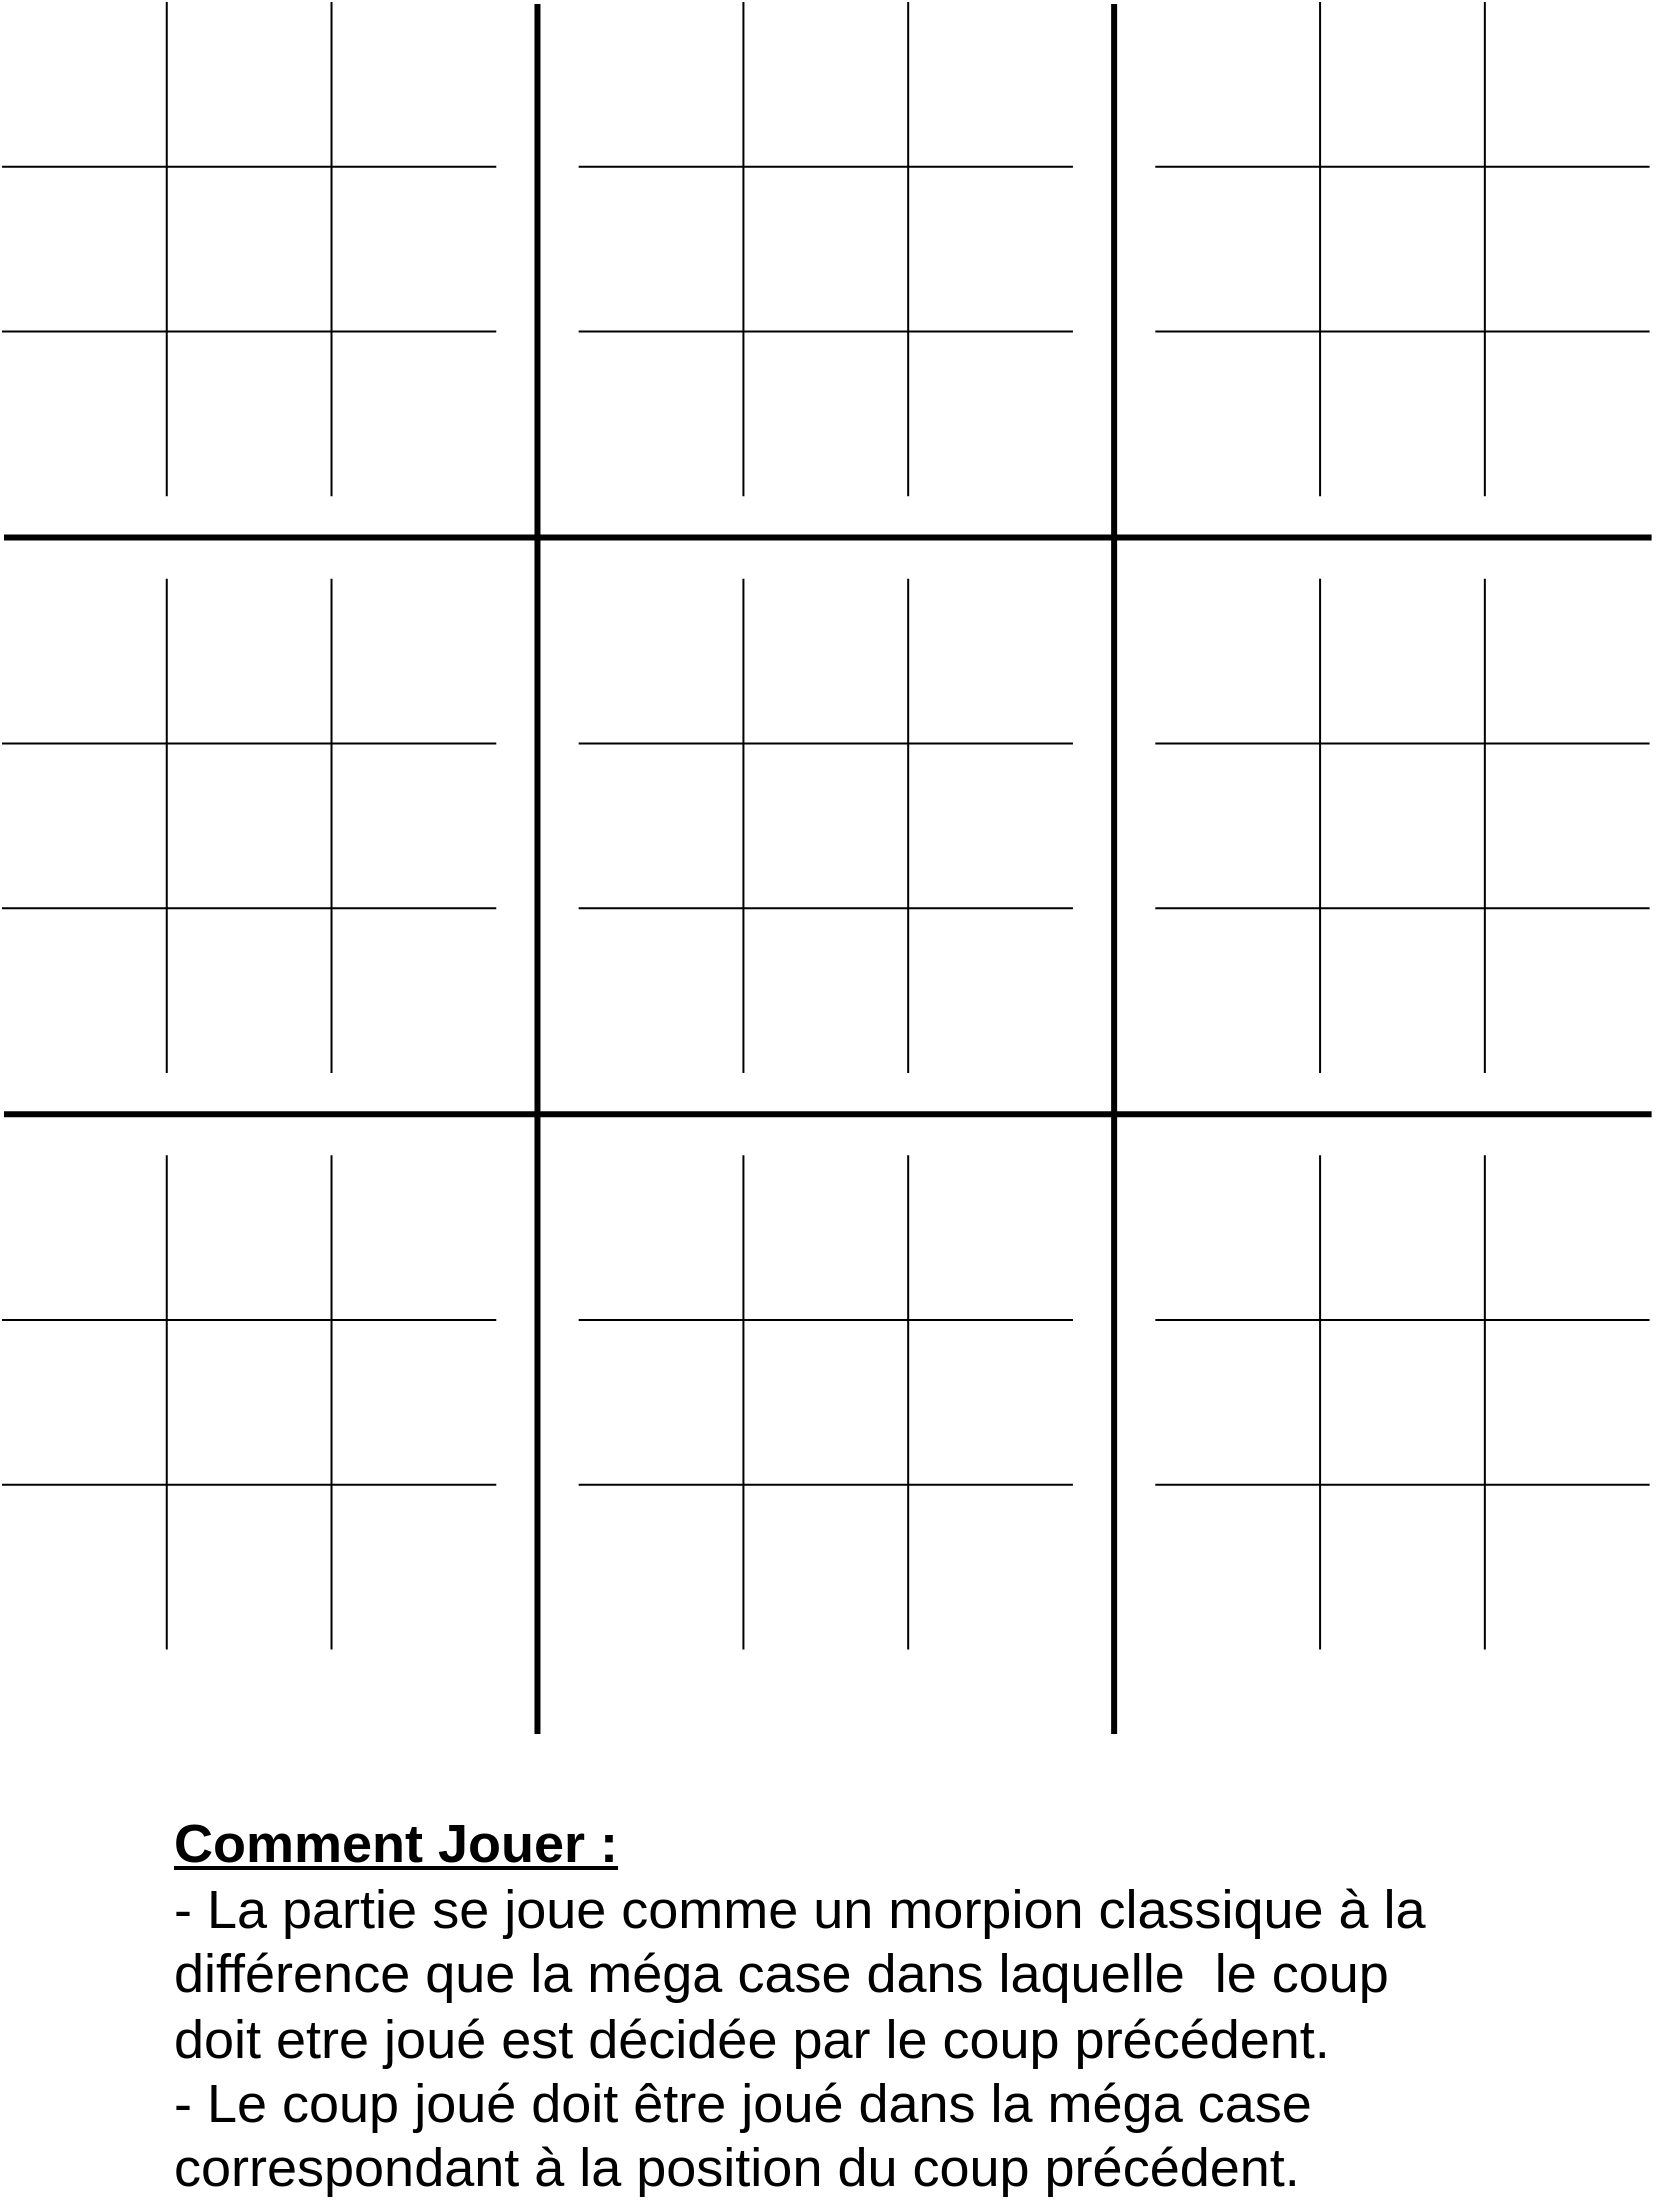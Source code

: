 <mxfile version="26.2.14">
  <diagram name="Page-1" id="OKZBNi2jsD1jwCaAhWsN">
    <mxGraphModel dx="2377" dy="1380" grid="0" gridSize="10" guides="1" tooltips="1" connect="1" arrows="1" fold="1" page="1" pageScale="1" pageWidth="827" pageHeight="1169" math="0" shadow="0">
      <root>
        <mxCell id="0" />
        <mxCell id="1" parent="0" />
        <mxCell id="sF0Dp-q9WW-C34XVPIgy-6" value="" style="group" vertex="1" connectable="0" parent="1">
          <mxGeometry width="823.8" height="865" as="geometry" />
        </mxCell>
        <mxCell id="VGW60h7sZUECc9IYRqeE-22" value="" style="group" parent="sF0Dp-q9WW-C34XVPIgy-6" vertex="1" connectable="0">
          <mxGeometry y="576.667" width="823.8" height="247.143" as="geometry" />
        </mxCell>
        <mxCell id="VGW60h7sZUECc9IYRqeE-11" value="" style="group" parent="VGW60h7sZUECc9IYRqeE-22" vertex="1" connectable="0">
          <mxGeometry width="247.14" height="247.143" as="geometry" />
        </mxCell>
        <mxCell id="VGW60h7sZUECc9IYRqeE-3" value="" style="endArrow=none;html=1;rounded=0;" parent="VGW60h7sZUECc9IYRqeE-11" edge="1">
          <mxGeometry width="50" height="50" relative="1" as="geometry">
            <mxPoint x="82.38" y="247.143" as="sourcePoint" />
            <mxPoint x="82.38" as="targetPoint" />
          </mxGeometry>
        </mxCell>
        <mxCell id="VGW60h7sZUECc9IYRqeE-8" value="" style="endArrow=none;html=1;rounded=0;" parent="VGW60h7sZUECc9IYRqeE-11" edge="1">
          <mxGeometry width="50" height="50" relative="1" as="geometry">
            <mxPoint x="164.76" y="247.143" as="sourcePoint" />
            <mxPoint x="164.76" as="targetPoint" />
          </mxGeometry>
        </mxCell>
        <mxCell id="VGW60h7sZUECc9IYRqeE-9" value="" style="endArrow=none;html=1;rounded=0;" parent="VGW60h7sZUECc9IYRqeE-11" edge="1">
          <mxGeometry width="50" height="50" relative="1" as="geometry">
            <mxPoint x="247.14" y="82.381" as="sourcePoint" />
            <mxPoint y="82.381" as="targetPoint" />
          </mxGeometry>
        </mxCell>
        <mxCell id="VGW60h7sZUECc9IYRqeE-10" value="" style="endArrow=none;html=1;rounded=0;" parent="VGW60h7sZUECc9IYRqeE-11" edge="1">
          <mxGeometry width="50" height="50" relative="1" as="geometry">
            <mxPoint x="247.14" y="164.762" as="sourcePoint" />
            <mxPoint y="164.762" as="targetPoint" />
          </mxGeometry>
        </mxCell>
        <mxCell id="VGW60h7sZUECc9IYRqeE-12" value="" style="group" parent="VGW60h7sZUECc9IYRqeE-22" vertex="1" connectable="0">
          <mxGeometry x="288.33" width="247.14" height="247.143" as="geometry" />
        </mxCell>
        <mxCell id="VGW60h7sZUECc9IYRqeE-13" value="" style="endArrow=none;html=1;rounded=0;" parent="VGW60h7sZUECc9IYRqeE-12" edge="1">
          <mxGeometry width="50" height="50" relative="1" as="geometry">
            <mxPoint x="82.38" y="247.143" as="sourcePoint" />
            <mxPoint x="82.38" as="targetPoint" />
          </mxGeometry>
        </mxCell>
        <mxCell id="VGW60h7sZUECc9IYRqeE-14" value="" style="endArrow=none;html=1;rounded=0;" parent="VGW60h7sZUECc9IYRqeE-12" edge="1">
          <mxGeometry width="50" height="50" relative="1" as="geometry">
            <mxPoint x="164.76" y="247.143" as="sourcePoint" />
            <mxPoint x="164.76" as="targetPoint" />
          </mxGeometry>
        </mxCell>
        <mxCell id="VGW60h7sZUECc9IYRqeE-15" value="" style="endArrow=none;html=1;rounded=0;" parent="VGW60h7sZUECc9IYRqeE-12" edge="1">
          <mxGeometry width="50" height="50" relative="1" as="geometry">
            <mxPoint x="247.14" y="82.381" as="sourcePoint" />
            <mxPoint y="82.381" as="targetPoint" />
          </mxGeometry>
        </mxCell>
        <mxCell id="VGW60h7sZUECc9IYRqeE-16" value="" style="endArrow=none;html=1;rounded=0;" parent="VGW60h7sZUECc9IYRqeE-12" edge="1">
          <mxGeometry width="50" height="50" relative="1" as="geometry">
            <mxPoint x="247.14" y="164.762" as="sourcePoint" />
            <mxPoint y="164.762" as="targetPoint" />
          </mxGeometry>
        </mxCell>
        <mxCell id="VGW60h7sZUECc9IYRqeE-17" value="" style="group" parent="VGW60h7sZUECc9IYRqeE-22" vertex="1" connectable="0">
          <mxGeometry x="576.66" width="247.14" height="247.143" as="geometry" />
        </mxCell>
        <mxCell id="VGW60h7sZUECc9IYRqeE-18" value="" style="endArrow=none;html=1;rounded=0;" parent="VGW60h7sZUECc9IYRqeE-17" edge="1">
          <mxGeometry width="50" height="50" relative="1" as="geometry">
            <mxPoint x="82.38" y="247.143" as="sourcePoint" />
            <mxPoint x="82.38" as="targetPoint" />
          </mxGeometry>
        </mxCell>
        <mxCell id="VGW60h7sZUECc9IYRqeE-19" value="" style="endArrow=none;html=1;rounded=0;" parent="VGW60h7sZUECc9IYRqeE-17" edge="1">
          <mxGeometry width="50" height="50" relative="1" as="geometry">
            <mxPoint x="164.76" y="247.143" as="sourcePoint" />
            <mxPoint x="164.76" as="targetPoint" />
          </mxGeometry>
        </mxCell>
        <mxCell id="VGW60h7sZUECc9IYRqeE-20" value="" style="endArrow=none;html=1;rounded=0;" parent="VGW60h7sZUECc9IYRqeE-17" edge="1">
          <mxGeometry width="50" height="50" relative="1" as="geometry">
            <mxPoint x="247.14" y="82.381" as="sourcePoint" />
            <mxPoint y="82.381" as="targetPoint" />
          </mxGeometry>
        </mxCell>
        <mxCell id="VGW60h7sZUECc9IYRqeE-21" value="" style="endArrow=none;html=1;rounded=0;" parent="VGW60h7sZUECc9IYRqeE-17" edge="1">
          <mxGeometry width="50" height="50" relative="1" as="geometry">
            <mxPoint x="247.14" y="164.762" as="sourcePoint" />
            <mxPoint y="164.762" as="targetPoint" />
          </mxGeometry>
        </mxCell>
        <mxCell id="sF0Dp-q9WW-C34XVPIgy-2" value="" style="endArrow=none;html=1;rounded=0;strokeWidth=3;" edge="1" parent="VGW60h7sZUECc9IYRqeE-22">
          <mxGeometry width="50" height="50" relative="1" as="geometry">
            <mxPoint x="556.065" y="289.333" as="sourcePoint" />
            <mxPoint x="556.065" y="-575.667" as="targetPoint" />
          </mxGeometry>
        </mxCell>
        <mxCell id="VGW60h7sZUECc9IYRqeE-23" value="" style="group" parent="sF0Dp-q9WW-C34XVPIgy-6" vertex="1" connectable="0">
          <mxGeometry y="288.333" width="823.8" height="247.143" as="geometry" />
        </mxCell>
        <mxCell id="VGW60h7sZUECc9IYRqeE-24" value="" style="group" parent="VGW60h7sZUECc9IYRqeE-23" vertex="1" connectable="0">
          <mxGeometry width="247.14" height="247.143" as="geometry" />
        </mxCell>
        <mxCell id="VGW60h7sZUECc9IYRqeE-25" value="" style="endArrow=none;html=1;rounded=0;" parent="VGW60h7sZUECc9IYRqeE-24" edge="1">
          <mxGeometry width="50" height="50" relative="1" as="geometry">
            <mxPoint x="82.38" y="247.143" as="sourcePoint" />
            <mxPoint x="82.38" as="targetPoint" />
          </mxGeometry>
        </mxCell>
        <mxCell id="VGW60h7sZUECc9IYRqeE-26" value="" style="endArrow=none;html=1;rounded=0;" parent="VGW60h7sZUECc9IYRqeE-24" edge="1">
          <mxGeometry width="50" height="50" relative="1" as="geometry">
            <mxPoint x="164.76" y="247.143" as="sourcePoint" />
            <mxPoint x="164.76" as="targetPoint" />
          </mxGeometry>
        </mxCell>
        <mxCell id="VGW60h7sZUECc9IYRqeE-27" value="" style="endArrow=none;html=1;rounded=0;" parent="VGW60h7sZUECc9IYRqeE-24" edge="1">
          <mxGeometry width="50" height="50" relative="1" as="geometry">
            <mxPoint x="247.14" y="82.381" as="sourcePoint" />
            <mxPoint y="82.381" as="targetPoint" />
          </mxGeometry>
        </mxCell>
        <mxCell id="VGW60h7sZUECc9IYRqeE-28" value="" style="endArrow=none;html=1;rounded=0;" parent="VGW60h7sZUECc9IYRqeE-24" edge="1">
          <mxGeometry width="50" height="50" relative="1" as="geometry">
            <mxPoint x="247.14" y="164.762" as="sourcePoint" />
            <mxPoint y="164.762" as="targetPoint" />
          </mxGeometry>
        </mxCell>
        <mxCell id="VGW60h7sZUECc9IYRqeE-29" value="" style="group" parent="VGW60h7sZUECc9IYRqeE-23" vertex="1" connectable="0">
          <mxGeometry x="288.33" width="247.14" height="247.143" as="geometry" />
        </mxCell>
        <mxCell id="VGW60h7sZUECc9IYRqeE-30" value="" style="endArrow=none;html=1;rounded=0;" parent="VGW60h7sZUECc9IYRqeE-29" edge="1">
          <mxGeometry width="50" height="50" relative="1" as="geometry">
            <mxPoint x="82.38" y="247.143" as="sourcePoint" />
            <mxPoint x="82.38" as="targetPoint" />
          </mxGeometry>
        </mxCell>
        <mxCell id="VGW60h7sZUECc9IYRqeE-31" value="" style="endArrow=none;html=1;rounded=0;" parent="VGW60h7sZUECc9IYRqeE-29" edge="1">
          <mxGeometry width="50" height="50" relative="1" as="geometry">
            <mxPoint x="164.76" y="247.143" as="sourcePoint" />
            <mxPoint x="164.76" as="targetPoint" />
          </mxGeometry>
        </mxCell>
        <mxCell id="VGW60h7sZUECc9IYRqeE-32" value="" style="endArrow=none;html=1;rounded=0;" parent="VGW60h7sZUECc9IYRqeE-29" edge="1">
          <mxGeometry width="50" height="50" relative="1" as="geometry">
            <mxPoint x="247.14" y="82.381" as="sourcePoint" />
            <mxPoint y="82.381" as="targetPoint" />
          </mxGeometry>
        </mxCell>
        <mxCell id="VGW60h7sZUECc9IYRqeE-33" value="" style="endArrow=none;html=1;rounded=0;" parent="VGW60h7sZUECc9IYRqeE-29" edge="1">
          <mxGeometry width="50" height="50" relative="1" as="geometry">
            <mxPoint x="247.14" y="164.762" as="sourcePoint" />
            <mxPoint y="164.762" as="targetPoint" />
          </mxGeometry>
        </mxCell>
        <mxCell id="VGW60h7sZUECc9IYRqeE-34" value="" style="group" parent="VGW60h7sZUECc9IYRqeE-23" vertex="1" connectable="0">
          <mxGeometry x="576.66" width="247.14" height="247.143" as="geometry" />
        </mxCell>
        <mxCell id="VGW60h7sZUECc9IYRqeE-35" value="" style="endArrow=none;html=1;rounded=0;" parent="VGW60h7sZUECc9IYRqeE-34" edge="1">
          <mxGeometry width="50" height="50" relative="1" as="geometry">
            <mxPoint x="82.38" y="247.143" as="sourcePoint" />
            <mxPoint x="82.38" as="targetPoint" />
          </mxGeometry>
        </mxCell>
        <mxCell id="VGW60h7sZUECc9IYRqeE-36" value="" style="endArrow=none;html=1;rounded=0;" parent="VGW60h7sZUECc9IYRqeE-34" edge="1">
          <mxGeometry width="50" height="50" relative="1" as="geometry">
            <mxPoint x="164.76" y="247.143" as="sourcePoint" />
            <mxPoint x="164.76" as="targetPoint" />
          </mxGeometry>
        </mxCell>
        <mxCell id="VGW60h7sZUECc9IYRqeE-37" value="" style="endArrow=none;html=1;rounded=0;" parent="VGW60h7sZUECc9IYRqeE-34" edge="1">
          <mxGeometry width="50" height="50" relative="1" as="geometry">
            <mxPoint x="247.14" y="82.381" as="sourcePoint" />
            <mxPoint y="82.381" as="targetPoint" />
          </mxGeometry>
        </mxCell>
        <mxCell id="VGW60h7sZUECc9IYRqeE-38" value="" style="endArrow=none;html=1;rounded=0;" parent="VGW60h7sZUECc9IYRqeE-34" edge="1">
          <mxGeometry width="50" height="50" relative="1" as="geometry">
            <mxPoint x="247.14" y="164.762" as="sourcePoint" />
            <mxPoint y="164.762" as="targetPoint" />
          </mxGeometry>
        </mxCell>
        <mxCell id="VGW60h7sZUECc9IYRqeE-39" value="" style="group" parent="sF0Dp-q9WW-C34XVPIgy-6" vertex="1" connectable="0">
          <mxGeometry width="823.8" height="247.143" as="geometry" />
        </mxCell>
        <mxCell id="VGW60h7sZUECc9IYRqeE-40" value="" style="group" parent="VGW60h7sZUECc9IYRqeE-39" vertex="1" connectable="0">
          <mxGeometry width="247.14" height="247.143" as="geometry" />
        </mxCell>
        <mxCell id="VGW60h7sZUECc9IYRqeE-41" value="" style="endArrow=none;html=1;rounded=0;" parent="VGW60h7sZUECc9IYRqeE-40" edge="1">
          <mxGeometry width="50" height="50" relative="1" as="geometry">
            <mxPoint x="82.38" y="247.143" as="sourcePoint" />
            <mxPoint x="82.38" as="targetPoint" />
          </mxGeometry>
        </mxCell>
        <mxCell id="VGW60h7sZUECc9IYRqeE-42" value="" style="endArrow=none;html=1;rounded=0;" parent="VGW60h7sZUECc9IYRqeE-40" edge="1">
          <mxGeometry width="50" height="50" relative="1" as="geometry">
            <mxPoint x="164.76" y="247.143" as="sourcePoint" />
            <mxPoint x="164.76" as="targetPoint" />
          </mxGeometry>
        </mxCell>
        <mxCell id="VGW60h7sZUECc9IYRqeE-43" value="" style="endArrow=none;html=1;rounded=0;" parent="VGW60h7sZUECc9IYRqeE-40" edge="1">
          <mxGeometry width="50" height="50" relative="1" as="geometry">
            <mxPoint x="247.14" y="82.381" as="sourcePoint" />
            <mxPoint y="82.381" as="targetPoint" />
          </mxGeometry>
        </mxCell>
        <mxCell id="VGW60h7sZUECc9IYRqeE-44" value="" style="endArrow=none;html=1;rounded=0;" parent="VGW60h7sZUECc9IYRqeE-40" edge="1">
          <mxGeometry width="50" height="50" relative="1" as="geometry">
            <mxPoint x="247.14" y="164.762" as="sourcePoint" />
            <mxPoint y="164.762" as="targetPoint" />
          </mxGeometry>
        </mxCell>
        <mxCell id="VGW60h7sZUECc9IYRqeE-45" value="" style="group" parent="VGW60h7sZUECc9IYRqeE-39" vertex="1" connectable="0">
          <mxGeometry x="288.33" width="247.14" height="247.143" as="geometry" />
        </mxCell>
        <mxCell id="VGW60h7sZUECc9IYRqeE-46" value="" style="endArrow=none;html=1;rounded=0;" parent="VGW60h7sZUECc9IYRqeE-45" edge="1">
          <mxGeometry width="50" height="50" relative="1" as="geometry">
            <mxPoint x="82.38" y="247.143" as="sourcePoint" />
            <mxPoint x="82.38" as="targetPoint" />
          </mxGeometry>
        </mxCell>
        <mxCell id="VGW60h7sZUECc9IYRqeE-47" value="" style="endArrow=none;html=1;rounded=0;" parent="VGW60h7sZUECc9IYRqeE-45" edge="1">
          <mxGeometry width="50" height="50" relative="1" as="geometry">
            <mxPoint x="164.76" y="247.143" as="sourcePoint" />
            <mxPoint x="164.76" as="targetPoint" />
          </mxGeometry>
        </mxCell>
        <mxCell id="VGW60h7sZUECc9IYRqeE-48" value="" style="endArrow=none;html=1;rounded=0;" parent="VGW60h7sZUECc9IYRqeE-45" edge="1">
          <mxGeometry width="50" height="50" relative="1" as="geometry">
            <mxPoint x="247.14" y="82.381" as="sourcePoint" />
            <mxPoint y="82.381" as="targetPoint" />
          </mxGeometry>
        </mxCell>
        <mxCell id="VGW60h7sZUECc9IYRqeE-49" value="" style="endArrow=none;html=1;rounded=0;" parent="VGW60h7sZUECc9IYRqeE-45" edge="1">
          <mxGeometry width="50" height="50" relative="1" as="geometry">
            <mxPoint x="247.14" y="164.762" as="sourcePoint" />
            <mxPoint y="164.762" as="targetPoint" />
          </mxGeometry>
        </mxCell>
        <mxCell id="VGW60h7sZUECc9IYRqeE-50" value="" style="group" parent="VGW60h7sZUECc9IYRqeE-39" vertex="1" connectable="0">
          <mxGeometry x="576.66" width="247.14" height="247.143" as="geometry" />
        </mxCell>
        <mxCell id="VGW60h7sZUECc9IYRqeE-51" value="" style="endArrow=none;html=1;rounded=0;" parent="VGW60h7sZUECc9IYRqeE-50" edge="1">
          <mxGeometry width="50" height="50" relative="1" as="geometry">
            <mxPoint x="82.38" y="247.143" as="sourcePoint" />
            <mxPoint x="82.38" as="targetPoint" />
          </mxGeometry>
        </mxCell>
        <mxCell id="VGW60h7sZUECc9IYRqeE-52" value="" style="endArrow=none;html=1;rounded=0;" parent="VGW60h7sZUECc9IYRqeE-50" edge="1">
          <mxGeometry width="50" height="50" relative="1" as="geometry">
            <mxPoint x="164.76" y="247.143" as="sourcePoint" />
            <mxPoint x="164.76" as="targetPoint" />
          </mxGeometry>
        </mxCell>
        <mxCell id="VGW60h7sZUECc9IYRqeE-53" value="" style="endArrow=none;html=1;rounded=0;" parent="VGW60h7sZUECc9IYRqeE-50" edge="1">
          <mxGeometry width="50" height="50" relative="1" as="geometry">
            <mxPoint x="247.14" y="82.381" as="sourcePoint" />
            <mxPoint y="82.381" as="targetPoint" />
          </mxGeometry>
        </mxCell>
        <mxCell id="VGW60h7sZUECc9IYRqeE-54" value="" style="endArrow=none;html=1;rounded=0;" parent="VGW60h7sZUECc9IYRqeE-50" edge="1">
          <mxGeometry width="50" height="50" relative="1" as="geometry">
            <mxPoint x="247.14" y="164.762" as="sourcePoint" />
            <mxPoint y="164.762" as="targetPoint" />
          </mxGeometry>
        </mxCell>
        <mxCell id="sF0Dp-q9WW-C34XVPIgy-1" value="" style="endArrow=none;html=1;rounded=0;strokeWidth=3;" edge="1" parent="sF0Dp-q9WW-C34XVPIgy-6">
          <mxGeometry width="50" height="50" relative="1" as="geometry">
            <mxPoint x="267.735" y="866" as="sourcePoint" />
            <mxPoint x="267.735" y="1" as="targetPoint" />
          </mxGeometry>
        </mxCell>
        <mxCell id="sF0Dp-q9WW-C34XVPIgy-3" value="" style="endArrow=none;html=1;rounded=0;strokeWidth=3;" edge="1" parent="sF0Dp-q9WW-C34XVPIgy-6">
          <mxGeometry width="50" height="50" relative="1" as="geometry">
            <mxPoint x="1" y="267.738" as="sourcePoint" />
            <mxPoint x="824.8" y="267.738" as="targetPoint" />
          </mxGeometry>
        </mxCell>
        <mxCell id="sF0Dp-q9WW-C34XVPIgy-4" value="" style="endArrow=none;html=1;rounded=0;strokeWidth=3;" edge="1" parent="sF0Dp-q9WW-C34XVPIgy-6">
          <mxGeometry width="50" height="50" relative="1" as="geometry">
            <mxPoint x="1" y="556.071" as="sourcePoint" />
            <mxPoint x="824.8" y="556.071" as="targetPoint" />
          </mxGeometry>
        </mxCell>
        <mxCell id="sF0Dp-q9WW-C34XVPIgy-440" value="&lt;div align=&quot;left&quot;&gt;&lt;b&gt;&lt;font style=&quot;font-size: 27px;&quot;&gt;&lt;u&gt;Comment Jouer :&lt;/u&gt;&lt;/font&gt;&lt;/b&gt;&lt;/div&gt;&lt;div align=&quot;left&quot;&gt;&lt;font style=&quot;font-size: 27px;&quot;&gt;- La partie se joue comme un morpion classique à la différence que la méga case dans laquelle&amp;nbsp; le coup doit etre joué est décidée par le coup précédent.&lt;/font&gt;&lt;/div&gt;&lt;div align=&quot;left&quot;&gt;&lt;font style=&quot;font-size: 27px;&quot;&gt;&lt;font&gt;- Le coup joué doit être joué dans la méga case correspondant à la position du coup précédent.&lt;/font&gt;&lt;font&gt;&lt;font&gt;&lt;br&gt;&lt;/font&gt;&lt;/font&gt;&lt;/font&gt;&lt;/div&gt;" style="text;html=1;align=left;verticalAlign=middle;whiteSpace=wrap;rounded=0;" vertex="1" parent="1">
          <mxGeometry x="84" y="902" width="660" height="200" as="geometry" />
        </mxCell>
      </root>
    </mxGraphModel>
  </diagram>
</mxfile>
